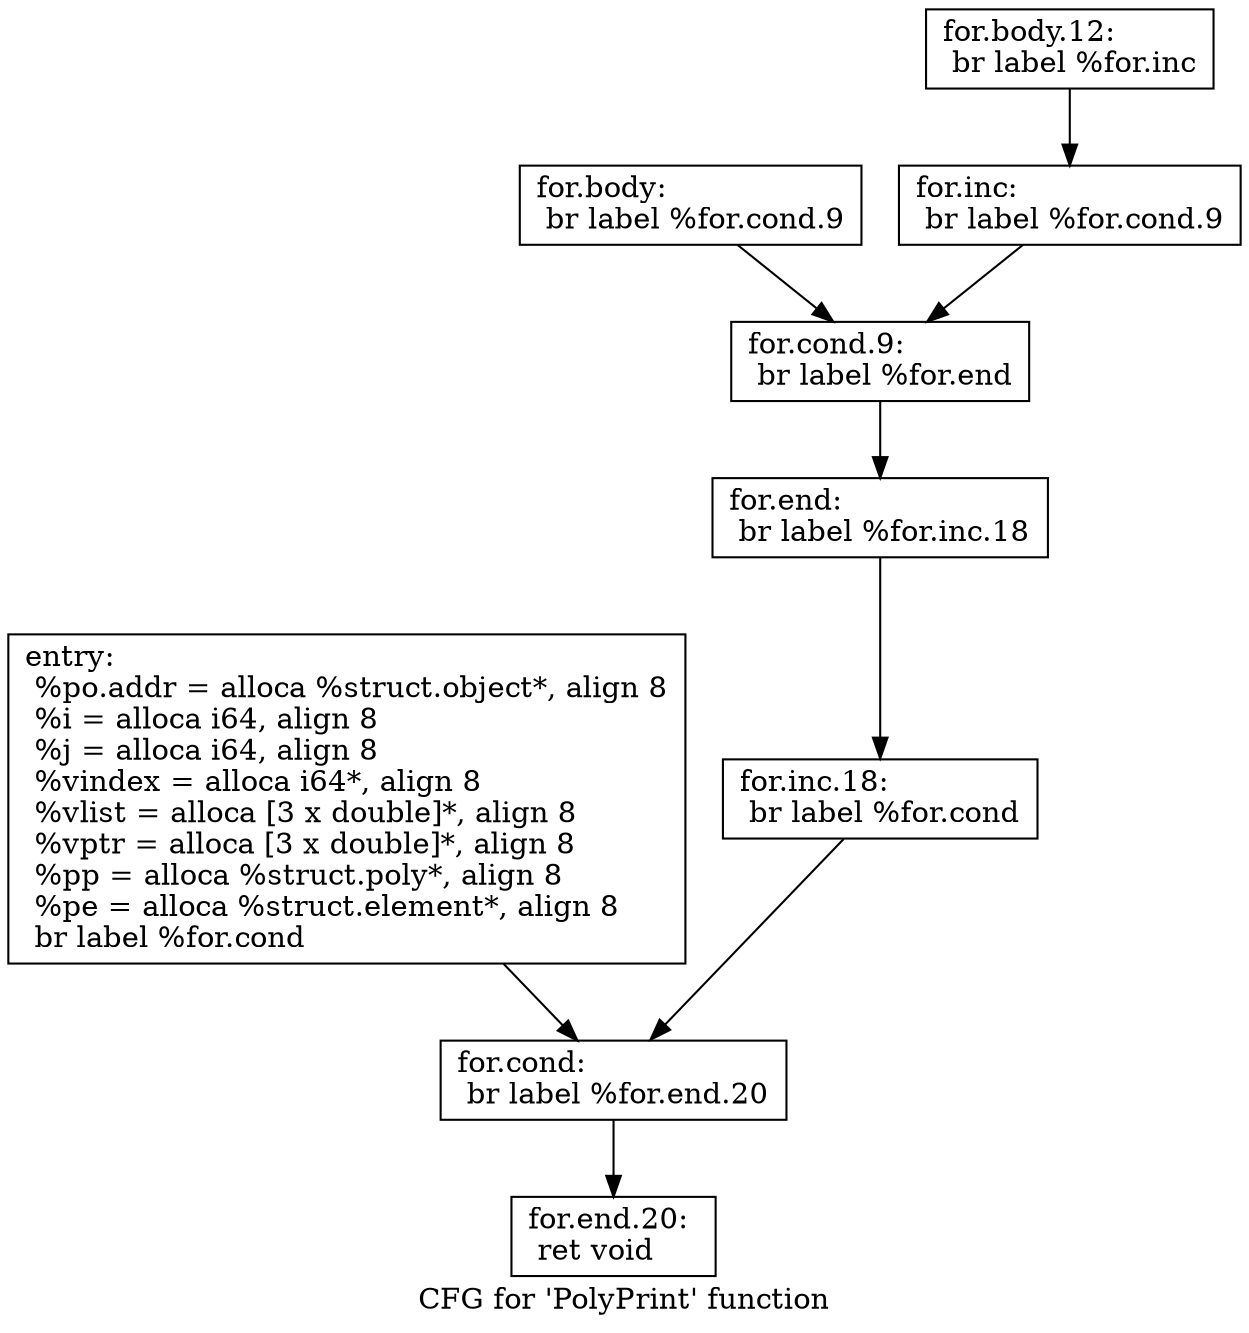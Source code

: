digraph "CFG for 'PolyPrint' function" {
	label="CFG for 'PolyPrint' function";

	Node0x6018de0 [shape=record,label="{entry:\l  %po.addr = alloca %struct.object*, align 8\l  %i = alloca i64, align 8\l  %j = alloca i64, align 8\l  %vindex = alloca i64*, align 8\l  %vlist = alloca [3 x double]*, align 8\l  %vptr = alloca [3 x double]*, align 8\l  %pp = alloca %struct.poly*, align 8\l  %pe = alloca %struct.element*, align 8\l  br label %for.cond\l}"];
	Node0x6018de0 -> Node0x6018e30;
	Node0x6018e30 [shape=record,label="{for.cond:                                         \l  br label %for.end.20\l}"];
	Node0x6018e30 -> Node0x6019060;
	Node0x6018e80 [shape=record,label="{for.body:                                         \l  br label %for.cond.9\l}"];
	Node0x6018e80 -> Node0x6018ed0;
	Node0x6018ed0 [shape=record,label="{for.cond.9:                                       \l  br label %for.end\l}"];
	Node0x6018ed0 -> Node0x6018fc0;
	Node0x6018f20 [shape=record,label="{for.body.12:                                      \l  br label %for.inc\l}"];
	Node0x6018f20 -> Node0x6018f70;
	Node0x6018f70 [shape=record,label="{for.inc:                                          \l  br label %for.cond.9\l}"];
	Node0x6018f70 -> Node0x6018ed0;
	Node0x6018fc0 [shape=record,label="{for.end:                                          \l  br label %for.inc.18\l}"];
	Node0x6018fc0 -> Node0x6019010;
	Node0x6019010 [shape=record,label="{for.inc.18:                                       \l  br label %for.cond\l}"];
	Node0x6019010 -> Node0x6018e30;
	Node0x6019060 [shape=record,label="{for.end.20:                                       \l  ret void\l}"];
}
